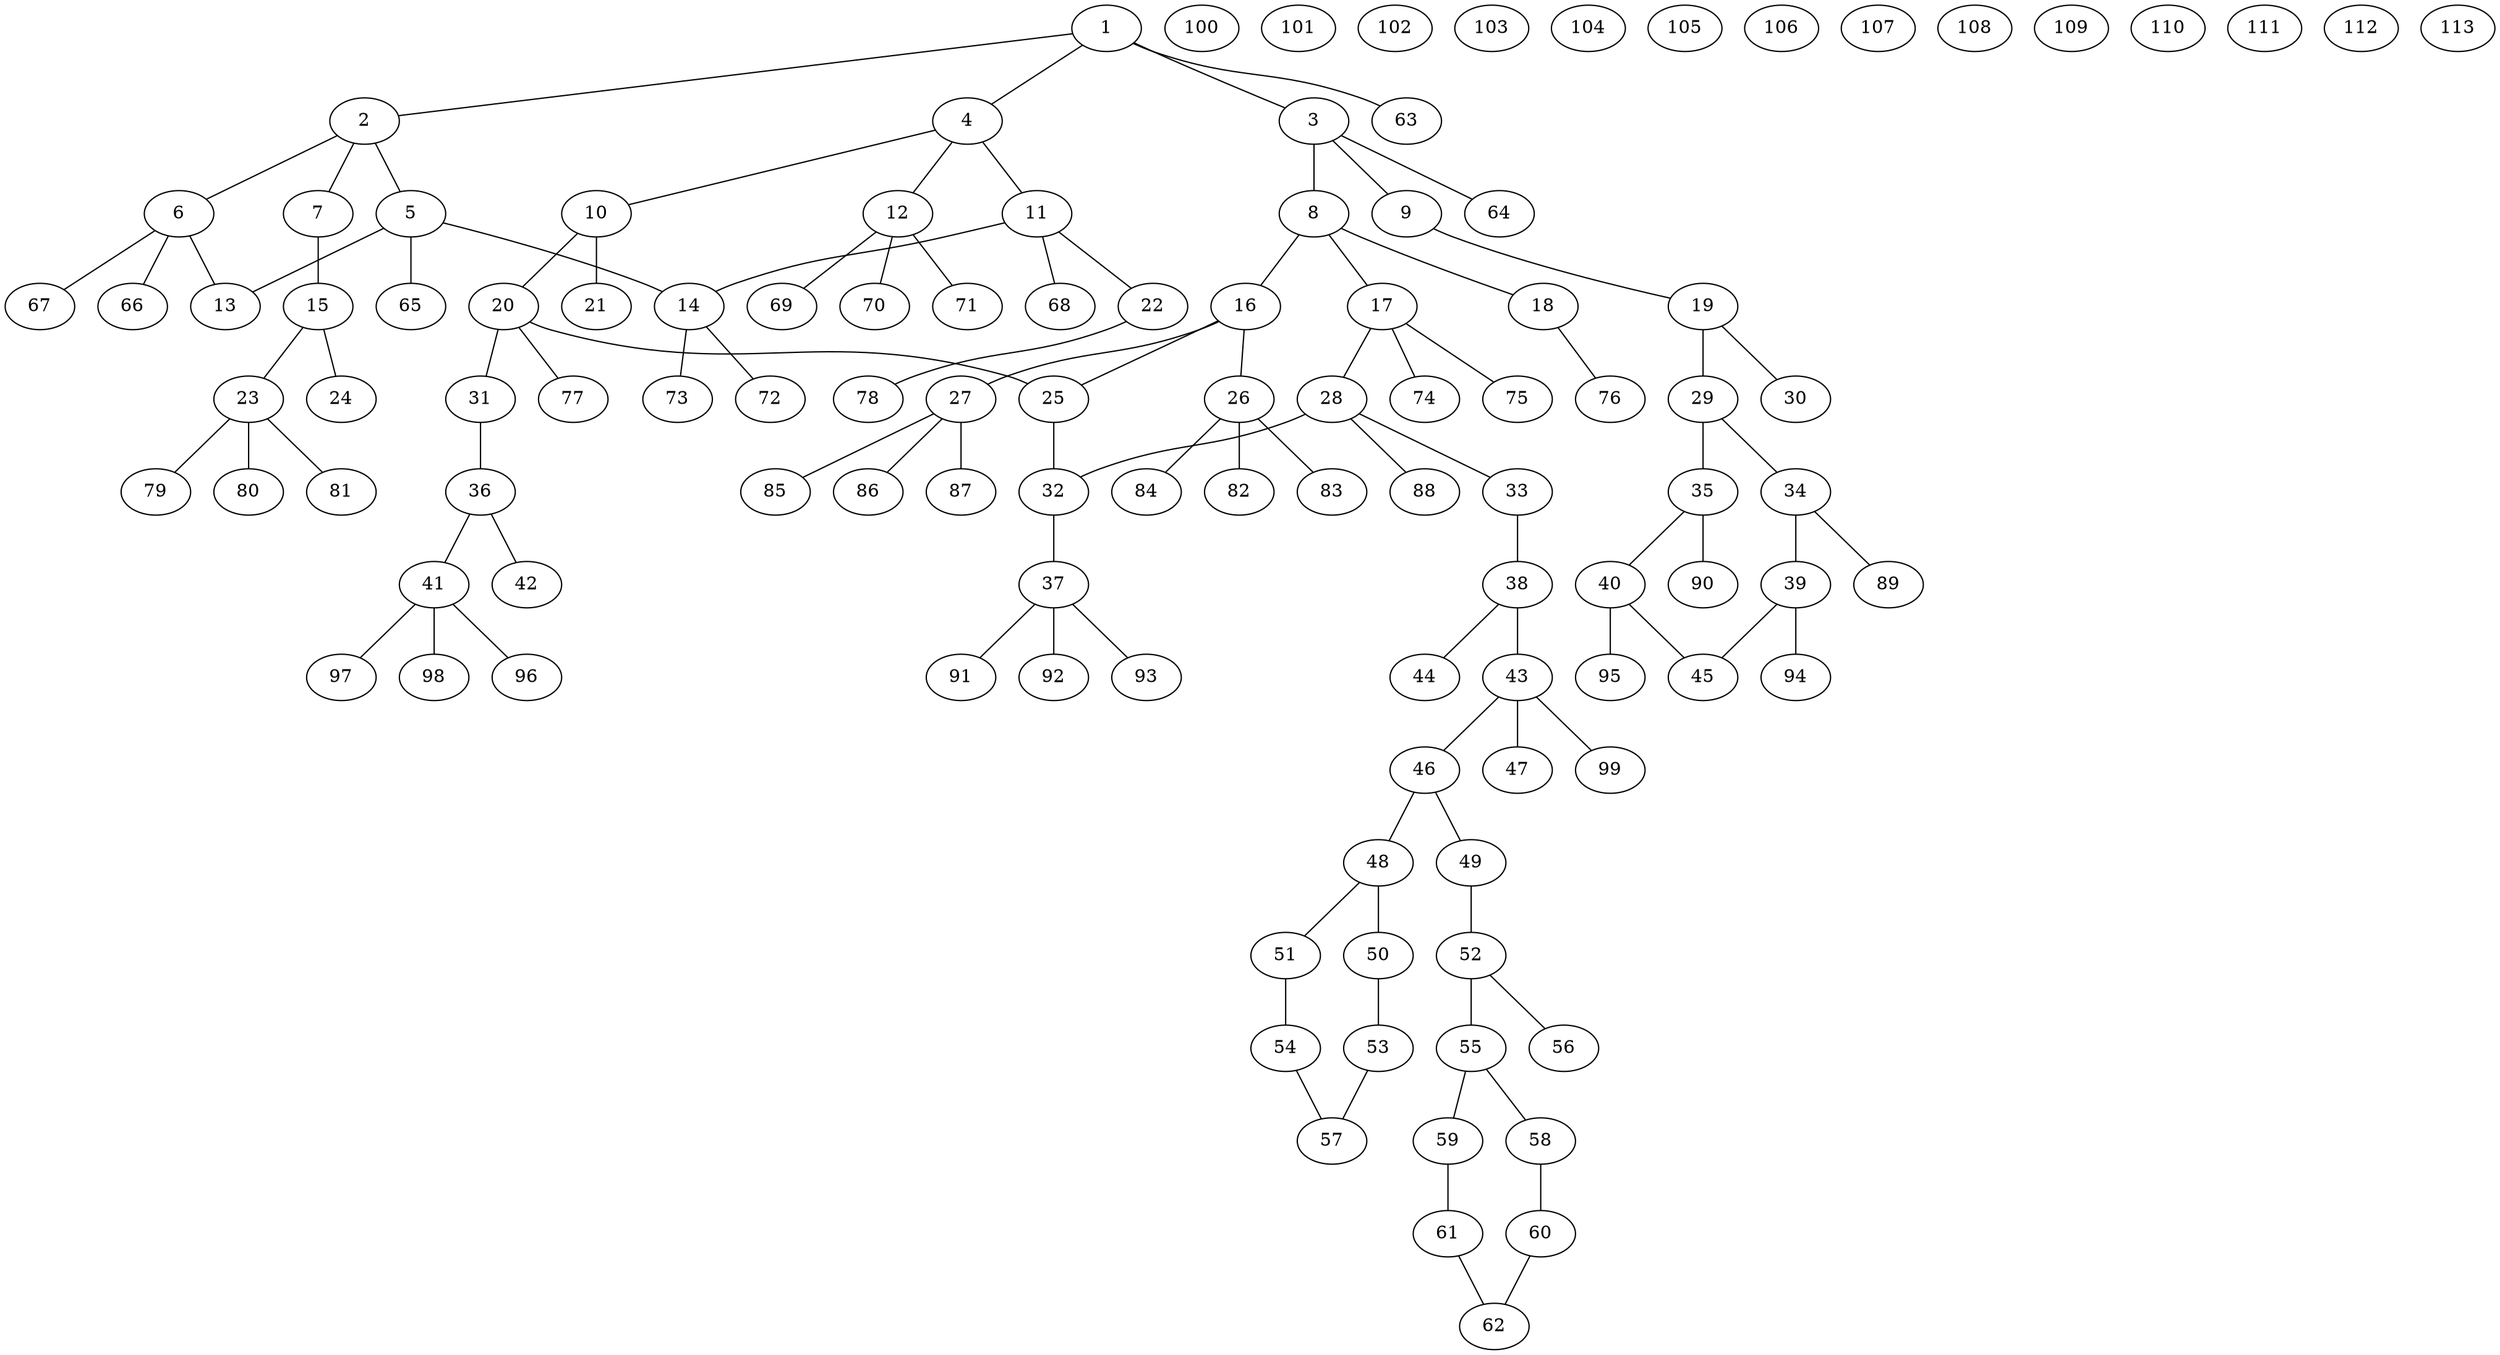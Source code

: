graph molecule_4240 {
	1	 [chem=C];
	2	 [chem=C];
	1 -- 2	 [valence=1];
	3	 [chem=C];
	1 -- 3	 [valence=1];
	4	 [chem=C];
	1 -- 4	 [valence=1];
	63	 [chem=H];
	1 -- 63	 [valence=1];
	5	 [chem=C];
	2 -- 5	 [valence=1];
	6	 [chem=C];
	2 -- 6	 [valence=1];
	7	 [chem=O];
	2 -- 7	 [valence=1];
	8	 [chem=C];
	3 -- 8	 [valence=1];
	9	 [chem=O];
	3 -- 9	 [valence=1];
	64	 [chem=H];
	3 -- 64	 [valence=1];
	10	 [chem=C];
	4 -- 10	 [valence=1];
	11	 [chem=C];
	4 -- 11	 [valence=1];
	12	 [chem=C];
	4 -- 12	 [valence=1];
	13	 [chem=O];
	5 -- 13	 [valence=1];
	14	 [chem=C];
	5 -- 14	 [valence=1];
	65	 [chem=H];
	5 -- 65	 [valence=1];
	6 -- 13	 [valence=1];
	66	 [chem=H];
	6 -- 66	 [valence=1];
	67	 [chem=H];
	6 -- 67	 [valence=1];
	15	 [chem=C];
	7 -- 15	 [valence=1];
	16	 [chem=C];
	8 -- 16	 [valence=1];
	17	 [chem=C];
	8 -- 17	 [valence=1];
	18	 [chem=O];
	8 -- 18	 [valence=1];
	19	 [chem=C];
	9 -- 19	 [valence=1];
	20	 [chem=C];
	10 -- 20	 [valence=1];
	21	 [chem=O];
	10 -- 21	 [valence=2];
	11 -- 14	 [valence=1];
	22	 [chem=O];
	11 -- 22	 [valence=1];
	68	 [chem=H];
	11 -- 68	 [valence=1];
	69	 [chem=H];
	12 -- 69	 [valence=1];
	70	 [chem=H];
	12 -- 70	 [valence=1];
	71	 [chem=H];
	12 -- 71	 [valence=1];
	72	 [chem=H];
	14 -- 72	 [valence=1];
	73	 [chem=H];
	14 -- 73	 [valence=1];
	23	 [chem=C];
	15 -- 23	 [valence=1];
	24	 [chem=O];
	15 -- 24	 [valence=2];
	25	 [chem=C];
	16 -- 25	 [valence=1];
	26	 [chem=C];
	16 -- 26	 [valence=1];
	27	 [chem=C];
	16 -- 27	 [valence=1];
	28	 [chem=C];
	17 -- 28	 [valence=1];
	74	 [chem=H];
	17 -- 74	 [valence=1];
	75	 [chem=H];
	17 -- 75	 [valence=1];
	76	 [chem=H];
	18 -- 76	 [valence=1];
	29	 [chem=C];
	19 -- 29	 [valence=1];
	30	 [chem=O];
	19 -- 30	 [valence=2];
	20 -- 25	 [valence=1];
	31	 [chem=O];
	20 -- 31	 [valence=1];
	77	 [chem=H];
	20 -- 77	 [valence=1];
	78	 [chem=H];
	22 -- 78	 [valence=1];
	79	 [chem=H];
	23 -- 79	 [valence=1];
	80	 [chem=H];
	23 -- 80	 [valence=1];
	81	 [chem=H];
	23 -- 81	 [valence=1];
	32	 [chem=C];
	25 -- 32	 [valence=2];
	82	 [chem=H];
	26 -- 82	 [valence=1];
	83	 [chem=H];
	26 -- 83	 [valence=1];
	84	 [chem=H];
	26 -- 84	 [valence=1];
	85	 [chem=H];
	27 -- 85	 [valence=1];
	86	 [chem=H];
	27 -- 86	 [valence=1];
	87	 [chem=H];
	27 -- 87	 [valence=1];
	28 -- 32	 [valence=1];
	33	 [chem=O];
	28 -- 33	 [valence=1];
	88	 [chem=H];
	28 -- 88	 [valence=1];
	34	 [chem=C];
	29 -- 34	 [valence=1];
	35	 [chem=C];
	29 -- 35	 [valence=2];
	36	 [chem=C];
	31 -- 36	 [valence=1];
	37	 [chem=C];
	32 -- 37	 [valence=1];
	38	 [chem=C];
	33 -- 38	 [valence=1];
	39	 [chem=C];
	34 -- 39	 [valence=2];
	89	 [chem=H];
	34 -- 89	 [valence=1];
	40	 [chem=C];
	35 -- 40	 [valence=1];
	90	 [chem=H];
	35 -- 90	 [valence=1];
	41	 [chem=C];
	36 -- 41	 [valence=1];
	42	 [chem=O];
	36 -- 42	 [valence=2];
	91	 [chem=H];
	37 -- 91	 [valence=1];
	92	 [chem=H];
	37 -- 92	 [valence=1];
	93	 [chem=H];
	37 -- 93	 [valence=1];
	43	 [chem=C];
	38 -- 43	 [valence=1];
	44	 [chem=O];
	38 -- 44	 [valence=2];
	45	 [chem=C];
	39 -- 45	 [valence=1];
	94	 [chem=H];
	39 -- 94	 [valence=1];
	40 -- 45	 [valence=2];
	95	 [chem=H];
	40 -- 95	 [valence=1];
	96	 [chem=H];
	41 -- 96	 [valence=1];
	97	 [chem=H];
	41 -- 97	 [valence=1];
	98	 [chem=H];
	41 -- 98	 [valence=1];
	46	 [chem=C];
	43 -- 46	 [valence=1];
	47	 [chem=O];
	43 -- 47	 [valence=1];
	99	 [chem=H];
	43 -- 99	 [valence=1];
	48	 [chem=C];
	46 -- 48	 [valence=1];
	49	 [chem=N];
	46 -- 49	 [valence=1];
	50	 [chem=C];
	48 -- 50	 [valence=1];
	51	 [chem=C];
	48 -- 51	 [valence=2];
	52	 [chem=C];
	49 -- 52	 [valence=1];
	53	 [chem=C];
	50 -- 53	 [valence=2];
	54	 [chem=C];
	51 -- 54	 [valence=1];
	55	 [chem=C];
	52 -- 55	 [valence=1];
	56	 [chem=O];
	52 -- 56	 [valence=2];
	57	 [chem=C];
	53 -- 57	 [valence=1];
	54 -- 57	 [valence=2];
	58	 [chem=C];
	55 -- 58	 [valence=1];
	59	 [chem=C];
	55 -- 59	 [valence=2];
	60	 [chem=C];
	58 -- 60	 [valence=2];
	61	 [chem=C];
	59 -- 61	 [valence=1];
	62	 [chem=C];
	60 -- 62	 [valence=1];
	61 -- 62	 [valence=2];
	100	 [chem=H];
	101	 [chem=H];
	102	 [chem=H];
	103	 [chem=H];
	104	 [chem=H];
	105	 [chem=H];
	106	 [chem=H];
	107	 [chem=H];
	108	 [chem=H];
	109	 [chem=H];
	110	 [chem=H];
	111	 [chem=H];
	112	 [chem=H];
	113	 [chem=H];
}
